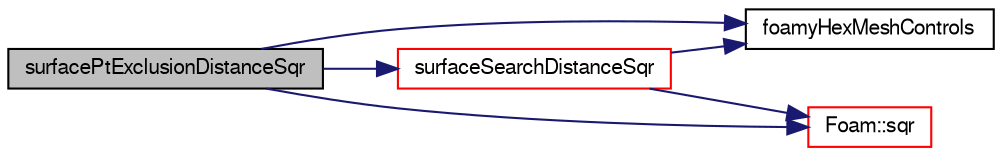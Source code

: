 digraph "surfacePtExclusionDistanceSqr"
{
  bgcolor="transparent";
  edge [fontname="FreeSans",fontsize="10",labelfontname="FreeSans",labelfontsize="10"];
  node [fontname="FreeSans",fontsize="10",shape=record];
  rankdir="LR";
  Node210 [label="surfacePtExclusionDistanceSqr",height=0.2,width=0.4,color="black", fillcolor="grey75", style="filled", fontcolor="black"];
  Node210 -> Node211 [color="midnightblue",fontsize="10",style="solid",fontname="FreeSans"];
  Node211 [label="foamyHexMeshControls",height=0.2,width=0.4,color="black",URL="$a31450.html#a5d5c08c500309b8927c3567396ad4af5",tooltip="Return the foamyHexMeshControls object. "];
  Node210 -> Node212 [color="midnightblue",fontsize="10",style="solid",fontname="FreeSans"];
  Node212 [label="Foam::sqr",height=0.2,width=0.4,color="red",URL="$a21124.html#a277dc11c581d53826ab5090b08f3b17b"];
  Node210 -> Node216 [color="midnightblue",fontsize="10",style="solid",fontname="FreeSans"];
  Node216 [label="surfaceSearchDistanceSqr",height=0.2,width=0.4,color="red",URL="$a31450.html#ad679fe0516eae05deadad56976371033",tooltip="Return the square of the local surface search distance. "];
  Node216 -> Node212 [color="midnightblue",fontsize="10",style="solid",fontname="FreeSans"];
  Node216 -> Node211 [color="midnightblue",fontsize="10",style="solid",fontname="FreeSans"];
}
